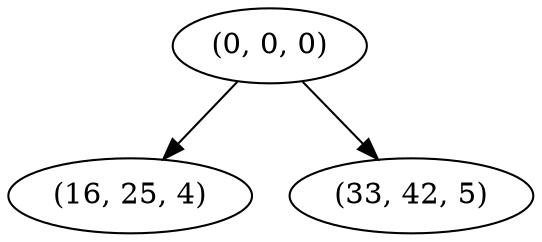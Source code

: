 digraph tree {
    "(0, 0, 0)";
    "(16, 25, 4)";
    "(33, 42, 5)";
    "(0, 0, 0)" -> "(16, 25, 4)";
    "(0, 0, 0)" -> "(33, 42, 5)";
}
